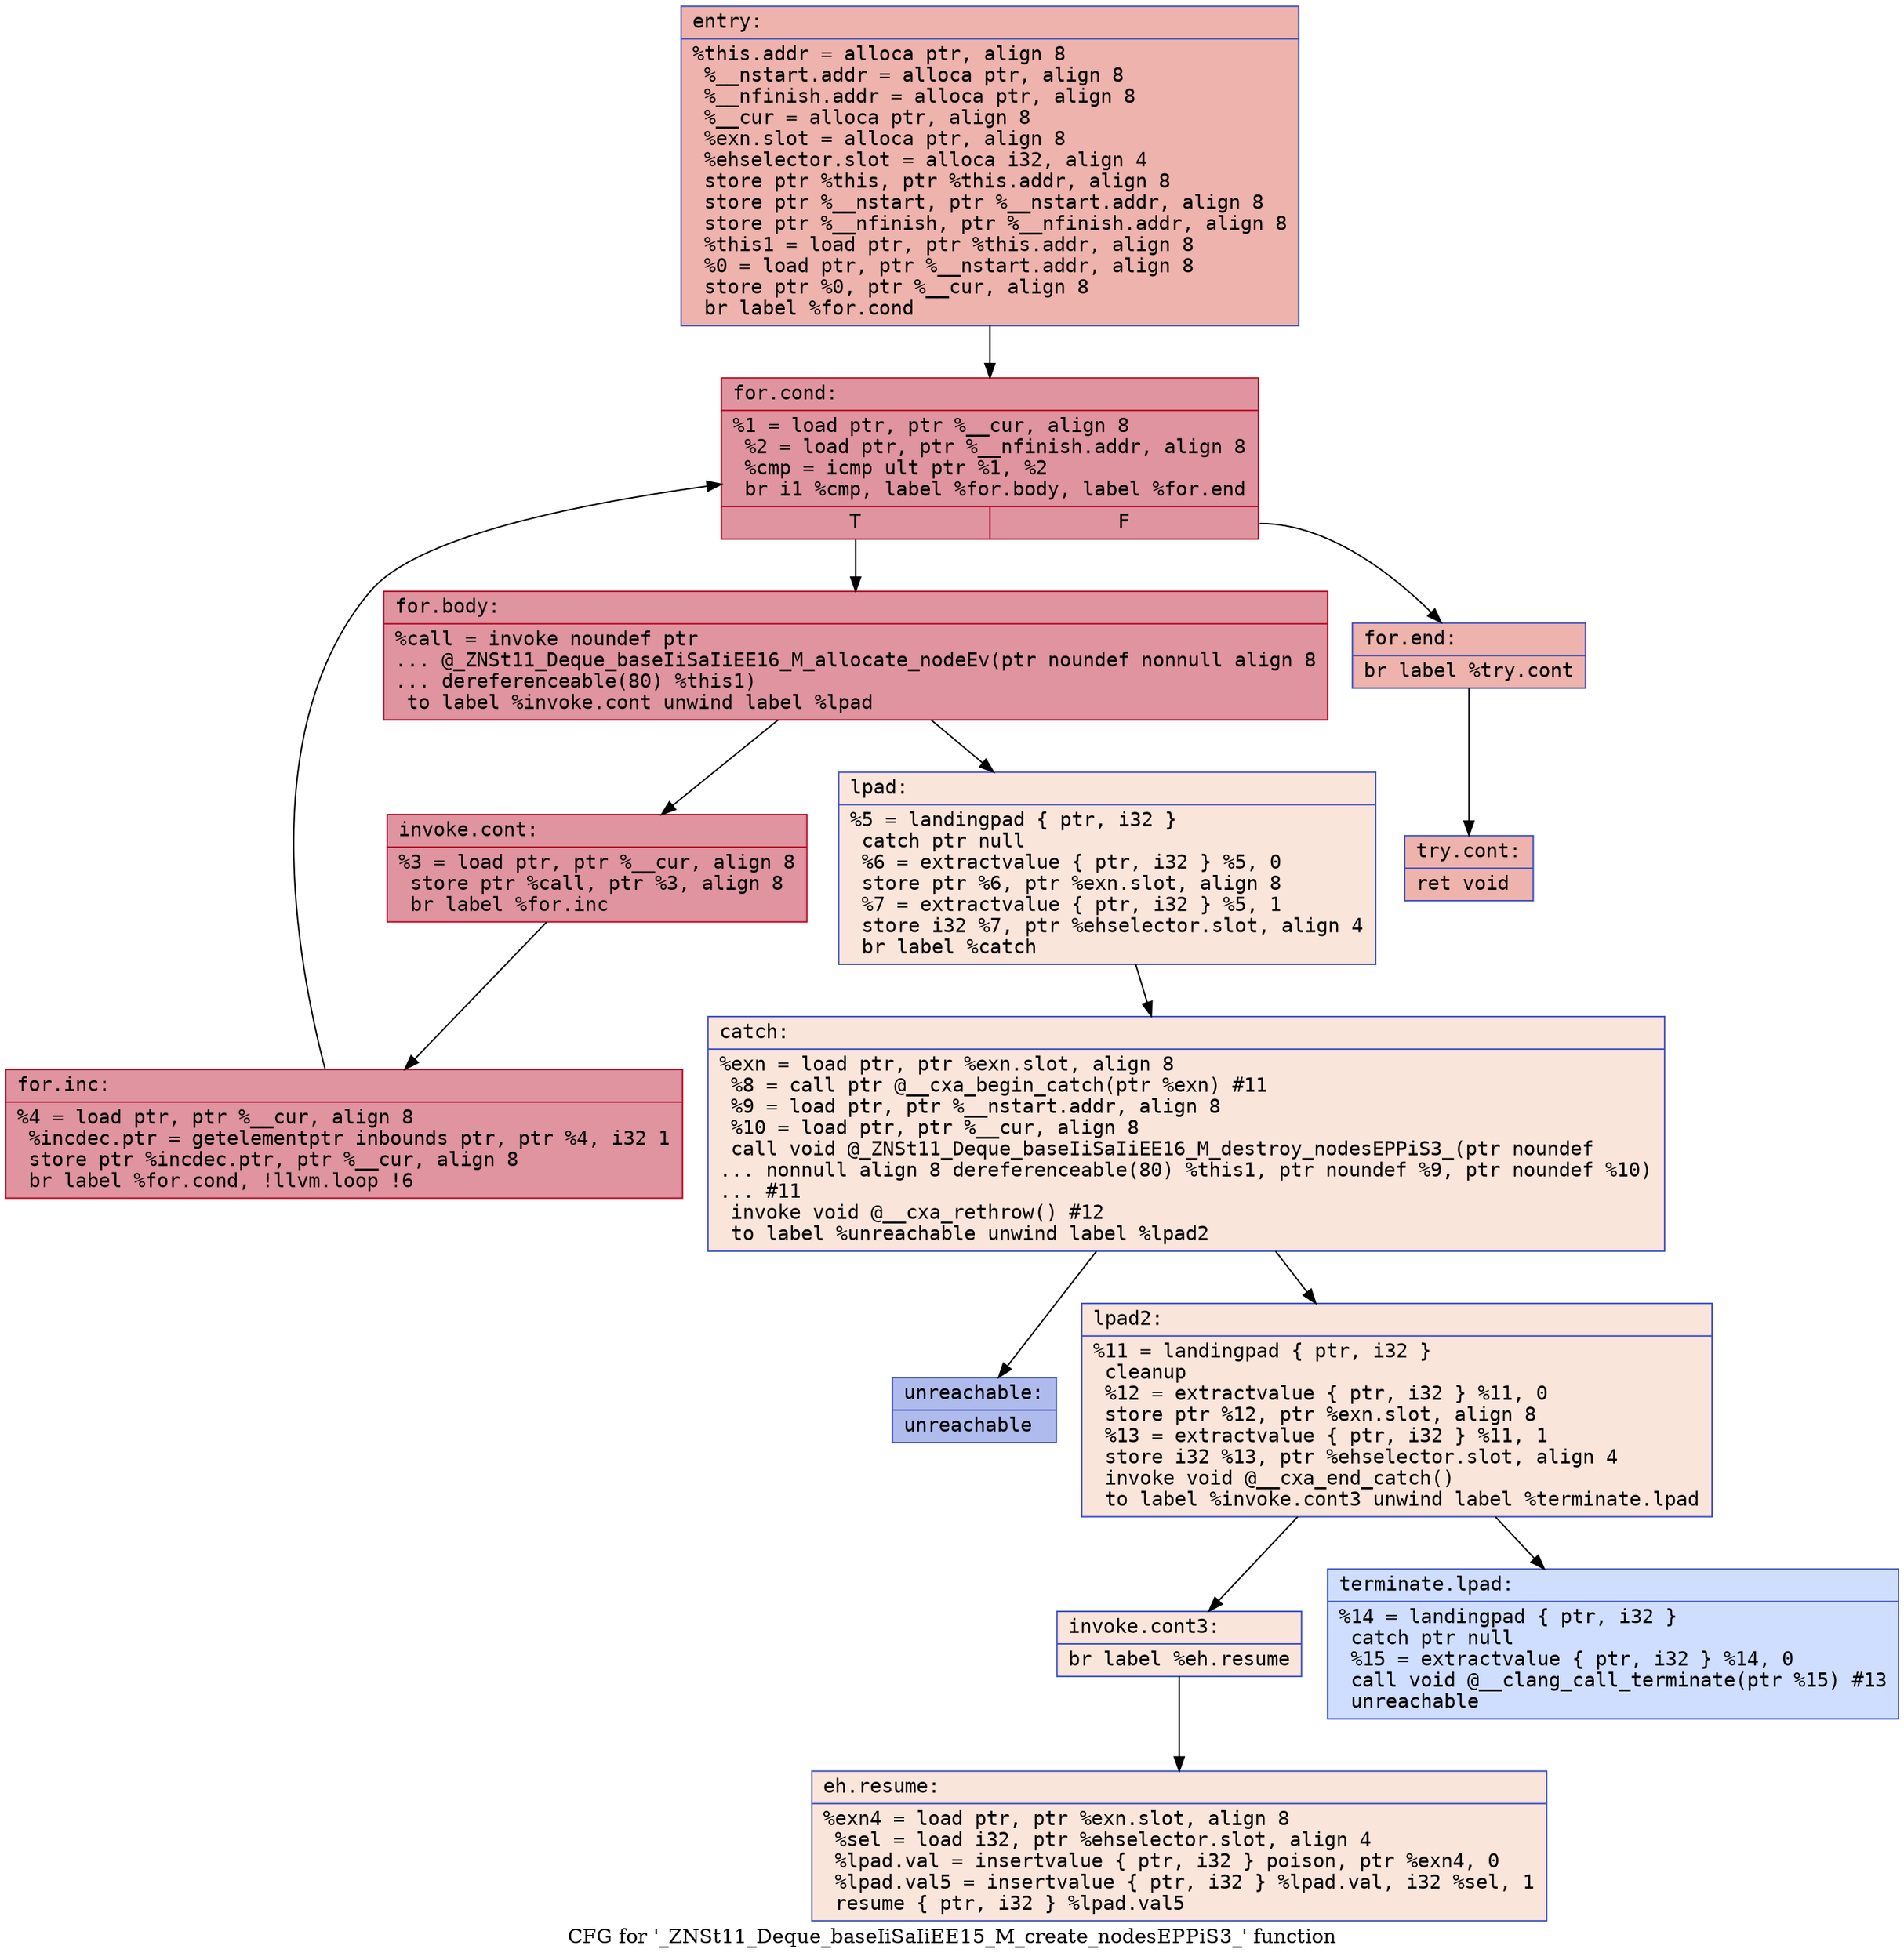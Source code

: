 digraph "CFG for '_ZNSt11_Deque_baseIiSaIiEE15_M_create_nodesEPPiS3_' function" {
	label="CFG for '_ZNSt11_Deque_baseIiSaIiEE15_M_create_nodesEPPiS3_' function";

	Node0x56461941a820 [shape=record,color="#3d50c3ff", style=filled, fillcolor="#d6524470" fontname="Courier",label="{entry:\l|  %this.addr = alloca ptr, align 8\l  %__nstart.addr = alloca ptr, align 8\l  %__nfinish.addr = alloca ptr, align 8\l  %__cur = alloca ptr, align 8\l  %exn.slot = alloca ptr, align 8\l  %ehselector.slot = alloca i32, align 4\l  store ptr %this, ptr %this.addr, align 8\l  store ptr %__nstart, ptr %__nstart.addr, align 8\l  store ptr %__nfinish, ptr %__nfinish.addr, align 8\l  %this1 = load ptr, ptr %this.addr, align 8\l  %0 = load ptr, ptr %__nstart.addr, align 8\l  store ptr %0, ptr %__cur, align 8\l  br label %for.cond\l}"];
	Node0x56461941a820 -> Node0x56461941af70[tooltip="entry -> for.cond\nProbability 100.00%" ];
	Node0x56461941af70 [shape=record,color="#b70d28ff", style=filled, fillcolor="#b70d2870" fontname="Courier",label="{for.cond:\l|  %1 = load ptr, ptr %__cur, align 8\l  %2 = load ptr, ptr %__nfinish.addr, align 8\l  %cmp = icmp ult ptr %1, %2\l  br i1 %cmp, label %for.body, label %for.end\l|{<s0>T|<s1>F}}"];
	Node0x56461941af70:s0 -> Node0x56461941b3b0[tooltip="for.cond -> for.body\nProbability 96.88%" ];
	Node0x56461941af70:s1 -> Node0x56461941b430[tooltip="for.cond -> for.end\nProbability 3.12%" ];
	Node0x56461941b3b0 [shape=record,color="#b70d28ff", style=filled, fillcolor="#b70d2870" fontname="Courier",label="{for.body:\l|  %call = invoke noundef ptr\l... @_ZNSt11_Deque_baseIiSaIiEE16_M_allocate_nodeEv(ptr noundef nonnull align 8\l... dereferenceable(80) %this1)\l          to label %invoke.cont unwind label %lpad\l}"];
	Node0x56461941b3b0 -> Node0x56461941b550[tooltip="for.body -> invoke.cont\nProbability 100.00%" ];
	Node0x56461941b3b0 -> Node0x56461941b5d0[tooltip="for.body -> lpad\nProbability 0.00%" ];
	Node0x56461941b550 [shape=record,color="#b70d28ff", style=filled, fillcolor="#b70d2870" fontname="Courier",label="{invoke.cont:\l|  %3 = load ptr, ptr %__cur, align 8\l  store ptr %call, ptr %3, align 8\l  br label %for.inc\l}"];
	Node0x56461941b550 -> Node0x56461941b8b0[tooltip="invoke.cont -> for.inc\nProbability 100.00%" ];
	Node0x56461941b8b0 [shape=record,color="#b70d28ff", style=filled, fillcolor="#b70d2870" fontname="Courier",label="{for.inc:\l|  %4 = load ptr, ptr %__cur, align 8\l  %incdec.ptr = getelementptr inbounds ptr, ptr %4, i32 1\l  store ptr %incdec.ptr, ptr %__cur, align 8\l  br label %for.cond, !llvm.loop !6\l}"];
	Node0x56461941b8b0 -> Node0x56461941af70[tooltip="for.inc -> for.cond\nProbability 100.00%" ];
	Node0x56461941b5d0 [shape=record,color="#3d50c3ff", style=filled, fillcolor="#f4c5ad70" fontname="Courier",label="{lpad:\l|  %5 = landingpad \{ ptr, i32 \}\l          catch ptr null\l  %6 = extractvalue \{ ptr, i32 \} %5, 0\l  store ptr %6, ptr %exn.slot, align 8\l  %7 = extractvalue \{ ptr, i32 \} %5, 1\l  store i32 %7, ptr %ehselector.slot, align 4\l  br label %catch\l}"];
	Node0x56461941b5d0 -> Node0x56461941bfc0[tooltip="lpad -> catch\nProbability 100.00%" ];
	Node0x56461941bfc0 [shape=record,color="#3d50c3ff", style=filled, fillcolor="#f4c5ad70" fontname="Courier",label="{catch:\l|  %exn = load ptr, ptr %exn.slot, align 8\l  %8 = call ptr @__cxa_begin_catch(ptr %exn) #11\l  %9 = load ptr, ptr %__nstart.addr, align 8\l  %10 = load ptr, ptr %__cur, align 8\l  call void @_ZNSt11_Deque_baseIiSaIiEE16_M_destroy_nodesEPPiS3_(ptr noundef\l... nonnull align 8 dereferenceable(80) %this1, ptr noundef %9, ptr noundef %10)\l... #11\l  invoke void @__cxa_rethrow() #12\l          to label %unreachable unwind label %lpad2\l}"];
	Node0x56461941bfc0 -> Node0x56461941c490[tooltip="catch -> unreachable\nProbability 0.00%" ];
	Node0x56461941bfc0 -> Node0x56461941c4e0[tooltip="catch -> lpad2\nProbability 100.00%" ];
	Node0x56461941b430 [shape=record,color="#3d50c3ff", style=filled, fillcolor="#d6524470" fontname="Courier",label="{for.end:\l|  br label %try.cont\l}"];
	Node0x56461941b430 -> Node0x56461941c6c0[tooltip="for.end -> try.cont\nProbability 100.00%" ];
	Node0x56461941c4e0 [shape=record,color="#3d50c3ff", style=filled, fillcolor="#f4c5ad70" fontname="Courier",label="{lpad2:\l|  %11 = landingpad \{ ptr, i32 \}\l          cleanup\l  %12 = extractvalue \{ ptr, i32 \} %11, 0\l  store ptr %12, ptr %exn.slot, align 8\l  %13 = extractvalue \{ ptr, i32 \} %11, 1\l  store i32 %13, ptr %ehselector.slot, align 4\l  invoke void @__cxa_end_catch()\l          to label %invoke.cont3 unwind label %terminate.lpad\l}"];
	Node0x56461941c4e0 -> Node0x56461941cb90[tooltip="lpad2 -> invoke.cont3\nProbability 100.00%" ];
	Node0x56461941c4e0 -> Node0x56461941cc40[tooltip="lpad2 -> terminate.lpad\nProbability 0.00%" ];
	Node0x56461941cb90 [shape=record,color="#3d50c3ff", style=filled, fillcolor="#f4c5ad70" fontname="Courier",label="{invoke.cont3:\l|  br label %eh.resume\l}"];
	Node0x56461941cb90 -> Node0x56461941ce60[tooltip="invoke.cont3 -> eh.resume\nProbability 100.00%" ];
	Node0x56461941c6c0 [shape=record,color="#3d50c3ff", style=filled, fillcolor="#d6524470" fontname="Courier",label="{try.cont:\l|  ret void\l}"];
	Node0x56461941ce60 [shape=record,color="#3d50c3ff", style=filled, fillcolor="#f4c5ad70" fontname="Courier",label="{eh.resume:\l|  %exn4 = load ptr, ptr %exn.slot, align 8\l  %sel = load i32, ptr %ehselector.slot, align 4\l  %lpad.val = insertvalue \{ ptr, i32 \} poison, ptr %exn4, 0\l  %lpad.val5 = insertvalue \{ ptr, i32 \} %lpad.val, i32 %sel, 1\l  resume \{ ptr, i32 \} %lpad.val5\l}"];
	Node0x56461941cc40 [shape=record,color="#3d50c3ff", style=filled, fillcolor="#93b5fe70" fontname="Courier",label="{terminate.lpad:\l|  %14 = landingpad \{ ptr, i32 \}\l          catch ptr null\l  %15 = extractvalue \{ ptr, i32 \} %14, 0\l  call void @__clang_call_terminate(ptr %15) #13\l  unreachable\l}"];
	Node0x56461941c490 [shape=record,color="#3d50c3ff", style=filled, fillcolor="#4c66d670" fontname="Courier",label="{unreachable:\l|  unreachable\l}"];
}
